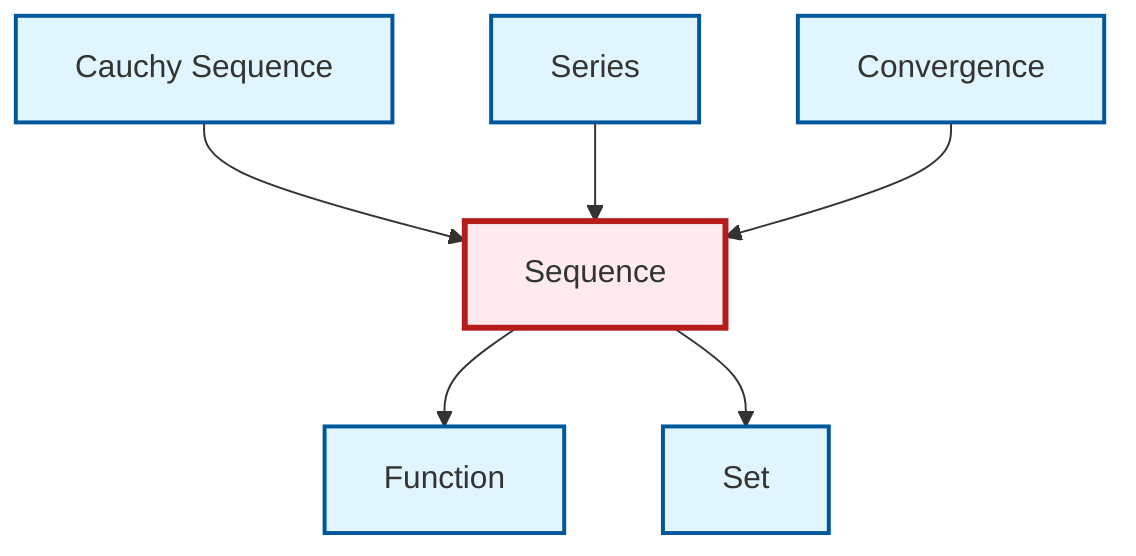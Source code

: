 graph TD
    classDef definition fill:#e1f5fe,stroke:#01579b,stroke-width:2px
    classDef theorem fill:#f3e5f5,stroke:#4a148c,stroke-width:2px
    classDef axiom fill:#fff3e0,stroke:#e65100,stroke-width:2px
    classDef example fill:#e8f5e9,stroke:#1b5e20,stroke-width:2px
    classDef current fill:#ffebee,stroke:#b71c1c,stroke-width:3px
    def-convergence["Convergence"]:::definition
    def-function["Function"]:::definition
    def-set["Set"]:::definition
    def-sequence["Sequence"]:::definition
    def-cauchy-sequence["Cauchy Sequence"]:::definition
    def-series["Series"]:::definition
    def-cauchy-sequence --> def-sequence
    def-sequence --> def-function
    def-series --> def-sequence
    def-sequence --> def-set
    def-convergence --> def-sequence
    class def-sequence current
